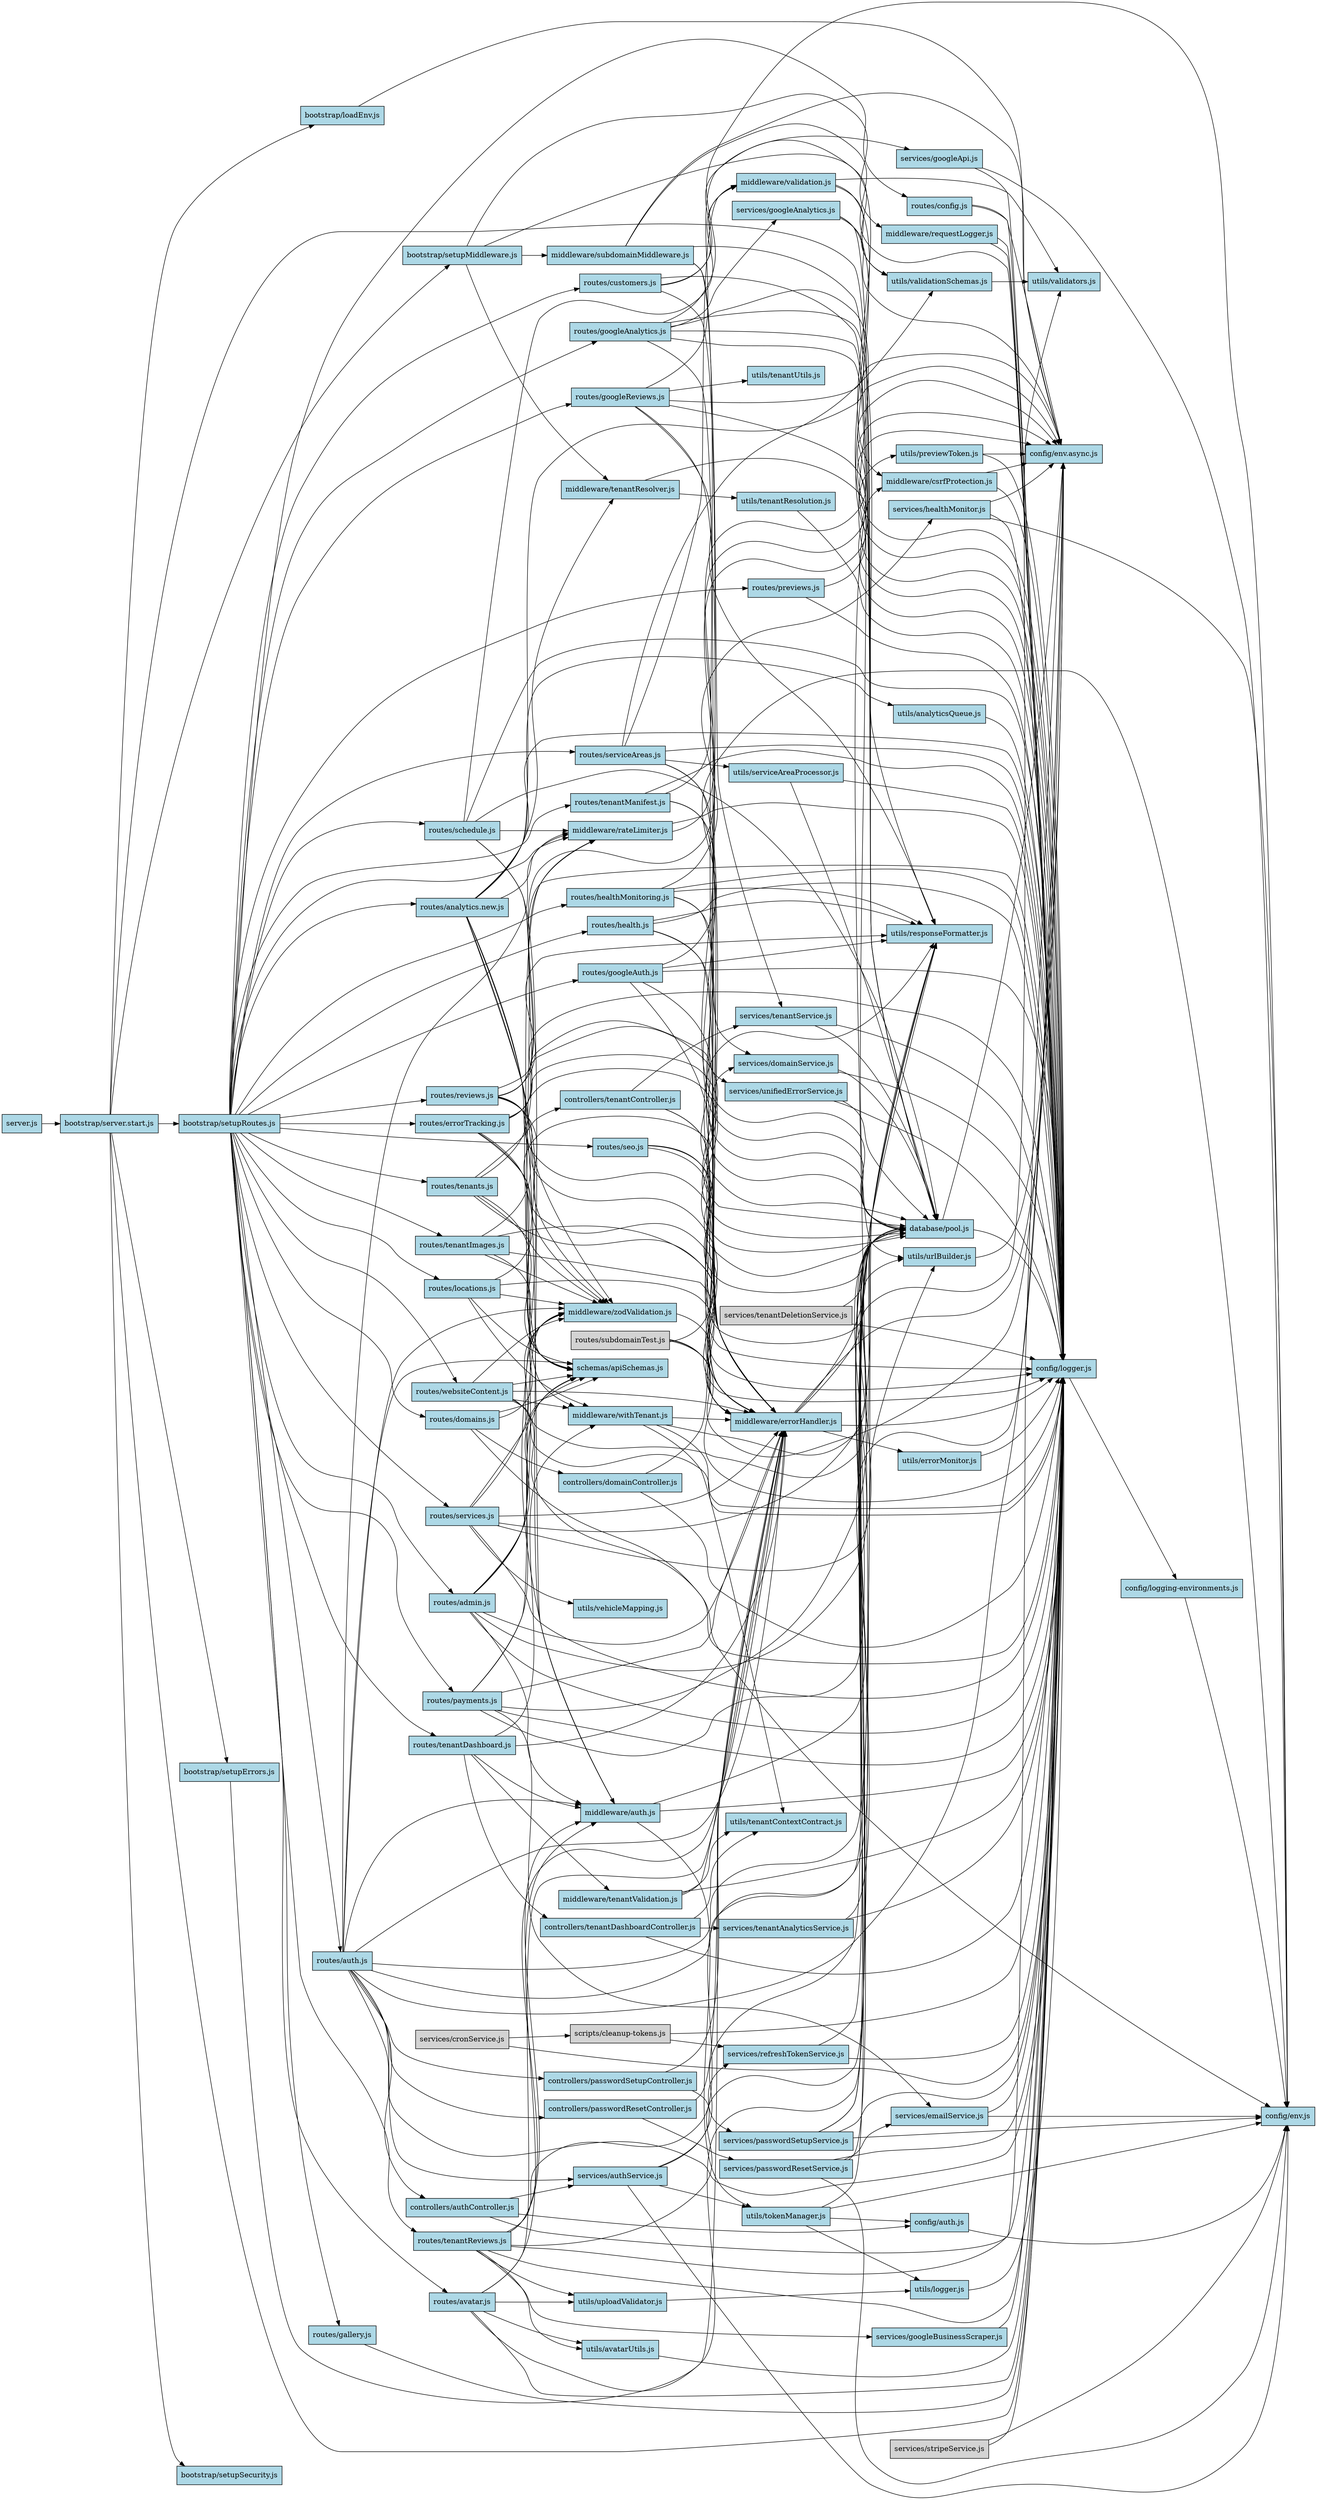 digraph BackendFlows {
  rankdir=LR;
  node [shape=box];

  bootstrap_loadEnv_js [label="bootstrap/loadEnv.js", fillcolor="lightblue", style="filled"];
  bootstrap_server_start_js [label="bootstrap/server.start.js", fillcolor="lightblue", style="filled"];
  bootstrap_setupErrors_js [label="bootstrap/setupErrors.js", fillcolor="lightblue", style="filled"];
  bootstrap_setupMiddleware_js [label="bootstrap/setupMiddleware.js", fillcolor="lightblue", style="filled"];
  bootstrap_setupRoutes_js [label="bootstrap/setupRoutes.js", fillcolor="lightblue", style="filled"];
  bootstrap_setupSecurity_js [label="bootstrap/setupSecurity.js", fillcolor="lightblue", style="filled"];
  config_auth_js [label="config/auth.js", fillcolor="lightblue", style="filled"];
  config_env_async_js [label="config/env.async.js", fillcolor="lightblue", style="filled"];
  config_env_js [label="config/env.js", fillcolor="lightblue", style="filled"];
  config_logger_js [label="config/logger.js", fillcolor="lightblue", style="filled"];
  config_logging_environments_js [label="config/logging-environments.js", fillcolor="lightblue", style="filled"];
  controllers_authController_js [label="controllers/authController.js", fillcolor="lightblue", style="filled"];
  controllers_domainController_js [label="controllers/domainController.js", fillcolor="lightblue", style="filled"];
  controllers_passwordResetController_js [label="controllers/passwordResetController.js", fillcolor="lightblue", style="filled"];
  controllers_passwordSetupController_js [label="controllers/passwordSetupController.js", fillcolor="lightblue", style="filled"];
  controllers_tenantController_js [label="controllers/tenantController.js", fillcolor="lightblue", style="filled"];
  controllers_tenantDashboardController_js [label="controllers/tenantDashboardController.js", fillcolor="lightblue", style="filled"];
  database_pool_js [label="database/pool.js", fillcolor="lightblue", style="filled"];
  middleware_auth_js [label="middleware/auth.js", fillcolor="lightblue", style="filled"];
  middleware_csrfProtection_js [label="middleware/csrfProtection.js", fillcolor="lightblue", style="filled"];
  middleware_errorHandler_js [label="middleware/errorHandler.js", fillcolor="lightblue", style="filled"];
  middleware_rateLimiter_js [label="middleware/rateLimiter.js", fillcolor="lightblue", style="filled"];
  middleware_requestLogger_js [label="middleware/requestLogger.js", fillcolor="lightblue", style="filled"];
  middleware_subdomainMiddleware_js [label="middleware/subdomainMiddleware.js", fillcolor="lightblue", style="filled"];
  middleware_tenantResolver_js [label="middleware/tenantResolver.js", fillcolor="lightblue", style="filled"];
  middleware_tenantValidation_js [label="middleware/tenantValidation.js", fillcolor="lightblue", style="filled"];
  middleware_validation_js [label="middleware/validation.js", fillcolor="lightblue", style="filled"];
  middleware_withTenant_js [label="middleware/withTenant.js", fillcolor="lightblue", style="filled"];
  middleware_zodValidation_js [label="middleware/zodValidation.js", fillcolor="lightblue", style="filled"];
  routes_admin_js [label="routes/admin.js", fillcolor="lightblue", style="filled"];
  routes_analytics_new_js [label="routes/analytics.new.js", fillcolor="lightblue", style="filled"];
  routes_auth_js [label="routes/auth.js", fillcolor="lightblue", style="filled"];
  routes_avatar_js [label="routes/avatar.js", fillcolor="lightblue", style="filled"];
  routes_config_js [label="routes/config.js", fillcolor="lightblue", style="filled"];
  routes_customers_js [label="routes/customers.js", fillcolor="lightblue", style="filled"];
  routes_domains_js [label="routes/domains.js", fillcolor="lightblue", style="filled"];
  routes_errorTracking_js [label="routes/errorTracking.js", fillcolor="lightblue", style="filled"];
  routes_gallery_js [label="routes/gallery.js", fillcolor="lightblue", style="filled"];
  routes_googleAnalytics_js [label="routes/googleAnalytics.js", fillcolor="lightblue", style="filled"];
  routes_googleAuth_js [label="routes/googleAuth.js", fillcolor="lightblue", style="filled"];
  routes_googleReviews_js [label="routes/googleReviews.js", fillcolor="lightblue", style="filled"];
  routes_health_js [label="routes/health.js", fillcolor="lightblue", style="filled"];
  routes_healthMonitoring_js [label="routes/healthMonitoring.js", fillcolor="lightblue", style="filled"];
  routes_locations_js [label="routes/locations.js", fillcolor="lightblue", style="filled"];
  routes_payments_js [label="routes/payments.js", fillcolor="lightblue", style="filled"];
  routes_previews_js [label="routes/previews.js", fillcolor="lightblue", style="filled"];
  routes_reviews_js [label="routes/reviews.js", fillcolor="lightblue", style="filled"];
  routes_schedule_js [label="routes/schedule.js", fillcolor="lightblue", style="filled"];
  routes_seo_js [label="routes/seo.js", fillcolor="lightblue", style="filled"];
  routes_serviceAreas_js [label="routes/serviceAreas.js", fillcolor="lightblue", style="filled"];
  routes_services_js [label="routes/services.js", fillcolor="lightblue", style="filled"];
  routes_subdomainTest_js [label="routes/subdomainTest.js", fillcolor="lightgray", style="filled"];
  routes_tenantDashboard_js [label="routes/tenantDashboard.js", fillcolor="lightblue", style="filled"];
  routes_tenantImages_js [label="routes/tenantImages.js", fillcolor="lightblue", style="filled"];
  routes_tenantManifest_js [label="routes/tenantManifest.js", fillcolor="lightblue", style="filled"];
  routes_tenantReviews_js [label="routes/tenantReviews.js", fillcolor="lightblue", style="filled"];
  routes_tenants_js [label="routes/tenants.js", fillcolor="lightblue", style="filled"];
  routes_websiteContent_js [label="routes/websiteContent.js", fillcolor="lightblue", style="filled"];
  schemas_apiSchemas_js [label="schemas/apiSchemas.js", fillcolor="lightblue", style="filled"];
  scripts_cleanup_tokens_js [label="scripts/cleanup-tokens.js", fillcolor="lightgray", style="filled"];
  server_js [label="server.js", fillcolor="lightblue", style="filled"];
  services_authService_js [label="services/authService.js", fillcolor="lightblue", style="filled"];
  services_cronService_js [label="services/cronService.js", fillcolor="lightgray", style="filled"];
  services_domainService_js [label="services/domainService.js", fillcolor="lightblue", style="filled"];
  services_emailService_js [label="services/emailService.js", fillcolor="lightblue", style="filled"];
  services_googleAnalytics_js [label="services/googleAnalytics.js", fillcolor="lightblue", style="filled"];
  services_googleApi_js [label="services/googleApi.js", fillcolor="lightblue", style="filled"];
  services_googleBusinessScraper_js [label="services/googleBusinessScraper.js", fillcolor="lightblue", style="filled"];
  services_healthMonitor_js [label="services/healthMonitor.js", fillcolor="lightblue", style="filled"];
  services_passwordResetService_js [label="services/passwordResetService.js", fillcolor="lightblue", style="filled"];
  services_passwordSetupService_js [label="services/passwordSetupService.js", fillcolor="lightblue", style="filled"];
  services_refreshTokenService_js [label="services/refreshTokenService.js", fillcolor="lightblue", style="filled"];
  services_stripeService_js [label="services/stripeService.js", fillcolor="lightgray", style="filled"];
  services_tenantAnalyticsService_js [label="services/tenantAnalyticsService.js", fillcolor="lightblue", style="filled"];
  services_tenantDeletionService_js [label="services/tenantDeletionService.js", fillcolor="lightgray", style="filled"];
  services_tenantService_js [label="services/tenantService.js", fillcolor="lightblue", style="filled"];
  services_unifiedErrorService_js [label="services/unifiedErrorService.js", fillcolor="lightblue", style="filled"];
  utils_analyticsQueue_js [label="utils/analyticsQueue.js", fillcolor="lightblue", style="filled"];
  utils_avatarUtils_js [label="utils/avatarUtils.js", fillcolor="lightblue", style="filled"];
  utils_errorMonitor_js [label="utils/errorMonitor.js", fillcolor="lightblue", style="filled"];
  utils_logger_js [label="utils/logger.js", fillcolor="lightblue", style="filled"];
  utils_previewToken_js [label="utils/previewToken.js", fillcolor="lightblue", style="filled"];
  utils_responseFormatter_js [label="utils/responseFormatter.js", fillcolor="lightblue", style="filled"];
  utils_serviceAreaProcessor_js [label="utils/serviceAreaProcessor.js", fillcolor="lightblue", style="filled"];
  utils_tenantContextContract_js [label="utils/tenantContextContract.js", fillcolor="lightblue", style="filled"];
  utils_tenantResolution_js [label="utils/tenantResolution.js", fillcolor="lightblue", style="filled"];
  utils_tenantUtils_js [label="utils/tenantUtils.js", fillcolor="lightblue", style="filled"];
  utils_tokenManager_js [label="utils/tokenManager.js", fillcolor="lightblue", style="filled"];
  utils_uploadValidator_js [label="utils/uploadValidator.js", fillcolor="lightblue", style="filled"];
  utils_urlBuilder_js [label="utils/urlBuilder.js", fillcolor="lightblue", style="filled"];
  utils_validationSchemas_js [label="utils/validationSchemas.js", fillcolor="lightblue", style="filled"];
  utils_validators_js [label="utils/validators.js", fillcolor="lightblue", style="filled"];
  utils_vehicleMapping_js [label="utils/vehicleMapping.js", fillcolor="lightblue", style="filled"];

  bootstrap_loadEnv_js -> config_env_async_js;
  bootstrap_server_start_js -> bootstrap_loadEnv_js;
  bootstrap_server_start_js -> bootstrap_setupSecurity_js;
  bootstrap_server_start_js -> bootstrap_setupMiddleware_js;
  bootstrap_server_start_js -> bootstrap_setupRoutes_js;
  bootstrap_server_start_js -> bootstrap_setupErrors_js;
  bootstrap_server_start_js -> config_logger_js;
  bootstrap_server_start_js -> database_pool_js;
  bootstrap_setupErrors_js -> middleware_errorHandler_js;
  bootstrap_setupMiddleware_js -> middleware_requestLogger_js;
  bootstrap_setupMiddleware_js -> middleware_tenantResolver_js;
  bootstrap_setupMiddleware_js -> middleware_subdomainMiddleware_js;
  bootstrap_setupMiddleware_js -> middleware_csrfProtection_js;
  bootstrap_setupRoutes_js -> middleware_rateLimiter_js;
  bootstrap_setupRoutes_js -> routes_health_js;
  bootstrap_setupRoutes_js -> routes_auth_js;
  bootstrap_setupRoutes_js -> routes_tenants_js;
  bootstrap_setupRoutes_js -> routes_domains_js;
  bootstrap_setupRoutes_js -> routes_services_js;
  bootstrap_setupRoutes_js -> routes_reviews_js;
  bootstrap_setupRoutes_js -> routes_gallery_js;
  bootstrap_setupRoutes_js -> routes_serviceAreas_js;
  bootstrap_setupRoutes_js -> routes_locations_js;
  bootstrap_setupRoutes_js -> routes_customers_js;
  bootstrap_setupRoutes_js -> routes_schedule_js;
  bootstrap_setupRoutes_js -> routes_payments_js;
  bootstrap_setupRoutes_js -> routes_analytics_new_js;
  bootstrap_setupRoutes_js -> routes_googleAnalytics_js;
  bootstrap_setupRoutes_js -> routes_googleReviews_js;
  bootstrap_setupRoutes_js -> routes_googleAuth_js;
  bootstrap_setupRoutes_js -> routes_seo_js;
  bootstrap_setupRoutes_js -> routes_config_js;
  bootstrap_setupRoutes_js -> routes_websiteContent_js;
  bootstrap_setupRoutes_js -> routes_admin_js;
  bootstrap_setupRoutes_js -> routes_tenantDashboard_js;
  bootstrap_setupRoutes_js -> routes_tenantReviews_js;
  bootstrap_setupRoutes_js -> routes_tenantImages_js;
  bootstrap_setupRoutes_js -> routes_tenantManifest_js;
  bootstrap_setupRoutes_js -> routes_avatar_js;
  bootstrap_setupRoutes_js -> routes_previews_js;
  bootstrap_setupRoutes_js -> routes_errorTracking_js;
  bootstrap_setupRoutes_js -> routes_healthMonitoring_js;
  config_auth_js -> config_env_js;
  config_logger_js -> config_logging_environments_js;
  config_logging_environments_js -> config_env_js;
  controllers_authController_js -> services_authService_js;
  controllers_authController_js -> config_auth_js;
  controllers_authController_js -> config_logger_js;
  controllers_domainController_js -> services_domainService_js;
  controllers_domainController_js -> config_logger_js;
  controllers_passwordResetController_js -> services_passwordResetService_js;
  controllers_passwordResetController_js -> middleware_errorHandler_js;
  controllers_passwordSetupController_js -> services_passwordSetupService_js;
  controllers_passwordSetupController_js -> middleware_errorHandler_js;
  controllers_tenantController_js -> services_tenantService_js;
  controllers_tenantController_js -> config_logger_js;
  controllers_tenantController_js -> utils_urlBuilder_js;
  controllers_tenantDashboardController_js -> services_tenantAnalyticsService_js;
  controllers_tenantDashboardController_js -> utils_tenantContextContract_js;
  controllers_tenantDashboardController_js -> config_logger_js;
  database_pool_js -> config_logger_js;
  database_pool_js -> config_env_async_js;
  middleware_auth_js -> utils_tokenManager_js;
  middleware_auth_js -> config_logger_js;
  middleware_auth_js -> config_env_async_js;
  middleware_csrfProtection_js -> config_logger_js;
  middleware_csrfProtection_js -> config_env_async_js;
  middleware_errorHandler_js -> config_logger_js;
  middleware_errorHandler_js -> utils_validators_js;
  middleware_errorHandler_js -> utils_errorMonitor_js;
  middleware_errorHandler_js -> utils_responseFormatter_js;
  middleware_errorHandler_js -> config_env_async_js;
  middleware_rateLimiter_js -> config_logger_js;
  middleware_rateLimiter_js -> config_env_async_js;
  middleware_requestLogger_js -> config_logger_js;
  middleware_requestLogger_js -> config_logger_js;
  middleware_subdomainMiddleware_js -> services_tenantService_js;
  middleware_subdomainMiddleware_js -> services_domainService_js;
  middleware_subdomainMiddleware_js -> database_pool_js;
  middleware_subdomainMiddleware_js -> config_logger_js;
  middleware_subdomainMiddleware_js -> config_env_async_js;
  middleware_tenantResolver_js -> config_logger_js;
  middleware_tenantResolver_js -> utils_tenantResolution_js;
  middleware_tenantValidation_js -> utils_tenantContextContract_js;
  middleware_tenantValidation_js -> middleware_errorHandler_js;
  middleware_tenantValidation_js -> config_logger_js;
  middleware_validation_js -> utils_validators_js;
  middleware_validation_js -> config_logger_js;
  middleware_validation_js -> utils_validationSchemas_js;
  middleware_withTenant_js -> database_pool_js;
  middleware_withTenant_js -> middleware_errorHandler_js;
  middleware_withTenant_js -> config_logger_js;
  middleware_withTenant_js -> utils_tenantContextContract_js;
  middleware_zodValidation_js -> middleware_errorHandler_js;
  routes_admin_js -> database_pool_js;
  routes_admin_js -> middleware_auth_js;
  routes_admin_js -> middleware_zodValidation_js;
  routes_admin_js -> schemas_apiSchemas_js;
  routes_admin_js -> middleware_errorHandler_js;
  routes_admin_js -> config_logger_js;
  routes_admin_js -> middleware_rateLimiter_js;
  routes_analytics_new_js -> middleware_errorHandler_js;
  routes_analytics_new_js -> middleware_auth_js;
  routes_analytics_new_js -> config_logger_js;
  routes_analytics_new_js -> middleware_zodValidation_js;
  routes_analytics_new_js -> schemas_apiSchemas_js;
  routes_analytics_new_js -> middleware_rateLimiter_js;
  routes_analytics_new_js -> middleware_tenantResolver_js;
  routes_analytics_new_js -> utils_analyticsQueue_js;
  routes_analytics_new_js -> config_env_async_js;
  routes_auth_js -> middleware_auth_js;
  routes_auth_js -> middleware_zodValidation_js;
  routes_auth_js -> schemas_apiSchemas_js;
  routes_auth_js -> middleware_errorHandler_js;
  routes_auth_js -> middleware_rateLimiter_js;
  routes_auth_js -> middleware_csrfProtection_js;
  routes_auth_js -> controllers_authController_js;
  routes_auth_js -> controllers_passwordResetController_js;
  routes_auth_js -> controllers_passwordSetupController_js;
  routes_auth_js -> database_pool_js;
  routes_auth_js -> services_authService_js;
  routes_auth_js -> config_logger_js;
  routes_auth_js -> config_env_async_js;
  routes_avatar_js -> middleware_auth_js;
  routes_avatar_js -> utils_avatarUtils_js;
  routes_avatar_js -> middleware_errorHandler_js;
  routes_avatar_js -> utils_uploadValidator_js;
  routes_avatar_js -> config_logger_js;
  routes_avatar_js -> database_pool_js;
  routes_config_js -> config_logger_js;
  routes_config_js -> config_env_async_js;
  routes_customers_js -> database_pool_js;
  routes_customers_js -> middleware_validation_js;
  routes_customers_js -> utils_validationSchemas_js;
  routes_customers_js -> middleware_errorHandler_js;
  routes_domains_js -> controllers_domainController_js;
  routes_domains_js -> config_logger_js;
  routes_domains_js -> middleware_zodValidation_js;
  routes_domains_js -> schemas_apiSchemas_js;
  routes_errorTracking_js -> services_unifiedErrorService_js;
  routes_errorTracking_js -> middleware_errorHandler_js;
  routes_errorTracking_js -> config_logger_js;
  routes_errorTracking_js -> database_pool_js;
  routes_errorTracking_js -> middleware_zodValidation_js;
  routes_errorTracking_js -> schemas_apiSchemas_js;
  routes_gallery_js -> config_logger_js;
  routes_googleAnalytics_js -> middleware_errorHandler_js;
  routes_googleAnalytics_js -> config_logger_js;
  routes_googleAnalytics_js -> database_pool_js;
  routes_googleAnalytics_js -> config_env_js;
  routes_googleAnalytics_js -> services_googleAnalytics_js;
  routes_googleAnalytics_js -> utils_responseFormatter_js;
  routes_googleAnalytics_js -> utils_urlBuilder_js;
  routes_googleAuth_js -> database_pool_js;
  routes_googleAuth_js -> config_env_js;
  routes_googleAuth_js -> middleware_errorHandler_js;
  routes_googleAuth_js -> config_logger_js;
  routes_googleAuth_js -> utils_responseFormatter_js;
  routes_googleReviews_js -> services_googleApi_js;
  routes_googleReviews_js -> utils_tenantUtils_js;
  routes_googleReviews_js -> config_logger_js;
  routes_googleReviews_js -> middleware_errorHandler_js;
  routes_googleReviews_js -> utils_responseFormatter_js;
  routes_googleReviews_js -> config_env_async_js;
  routes_health_js -> middleware_errorHandler_js;
  routes_health_js -> database_pool_js;
  routes_health_js -> config_logger_js;
  routes_health_js -> utils_responseFormatter_js;
  routes_healthMonitoring_js -> database_pool_js;
  routes_healthMonitoring_js -> middleware_errorHandler_js;
  routes_healthMonitoring_js -> config_logger_js;
  routes_healthMonitoring_js -> services_healthMonitor_js;
  routes_healthMonitoring_js -> utils_responseFormatter_js;
  routes_locations_js -> database_pool_js;
  routes_locations_js -> middleware_withTenant_js;
  routes_locations_js -> middleware_zodValidation_js;
  routes_locations_js -> schemas_apiSchemas_js;
  routes_locations_js -> middleware_errorHandler_js;
  routes_payments_js -> database_pool_js;
  routes_payments_js -> services_emailService_js;
  routes_payments_js -> config_logger_js;
  routes_payments_js -> utils_responseFormatter_js;
  routes_payments_js -> middleware_zodValidation_js;
  routes_payments_js -> schemas_apiSchemas_js;
  routes_payments_js -> middleware_errorHandler_js;
  routes_previews_js -> utils_previewToken_js;
  routes_previews_js -> config_logger_js;
  routes_reviews_js -> database_pool_js;
  routes_reviews_js -> middleware_auth_js;
  routes_reviews_js -> config_logger_js;
  routes_reviews_js -> middleware_errorHandler_js;
  routes_reviews_js -> utils_responseFormatter_js;
  routes_reviews_js -> middleware_zodValidation_js;
  routes_reviews_js -> schemas_apiSchemas_js;
  routes_reviews_js -> config_env_async_js;
  routes_schedule_js -> database_pool_js;
  routes_schedule_js -> config_logger_js;
  routes_schedule_js -> middleware_auth_js;
  routes_schedule_js -> middleware_withTenant_js;
  routes_schedule_js -> middleware_validation_js;
  routes_schedule_js -> middleware_rateLimiter_js;
  routes_seo_js -> config_logger_js;
  routes_seo_js -> middleware_errorHandler_js;
  routes_seo_js -> database_pool_js;
  routes_serviceAreas_js -> config_logger_js;
  routes_serviceAreas_js -> middleware_errorHandler_js;
  routes_serviceAreas_js -> utils_serviceAreaProcessor_js;
  routes_serviceAreas_js -> database_pool_js;
  routes_serviceAreas_js -> utils_validationSchemas_js;
  routes_serviceAreas_js -> middleware_validation_js;
  routes_services_js -> database_pool_js;
  routes_services_js -> config_logger_js;
  routes_services_js -> middleware_errorHandler_js;
  routes_services_js -> utils_vehicleMapping_js;
  routes_services_js -> utils_responseFormatter_js;
  routes_services_js -> middleware_zodValidation_js;
  routes_services_js -> schemas_apiSchemas_js;
  routes_subdomainTest_js -> config_logger_js;
  routes_subdomainTest_js -> middleware_errorHandler_js;
  routes_subdomainTest_js -> utils_responseFormatter_js;
  routes_subdomainTest_js -> config_env_async_js;
  routes_tenantDashboard_js -> middleware_auth_js;
  routes_tenantDashboard_js -> middleware_withTenant_js;
  routes_tenantDashboard_js -> middleware_tenantValidation_js;
  routes_tenantDashboard_js -> controllers_tenantDashboardController_js;
  routes_tenantDashboard_js -> middleware_errorHandler_js;
  routes_tenantImages_js -> middleware_errorHandler_js;
  routes_tenantImages_js -> database_pool_js;
  routes_tenantImages_js -> config_logger_js;
  routes_tenantImages_js -> middleware_zodValidation_js;
  routes_tenantImages_js -> schemas_apiSchemas_js;
  routes_tenantManifest_js -> config_logger_js;
  routes_tenantManifest_js -> database_pool_js;
  routes_tenantManifest_js -> middleware_errorHandler_js;
  routes_tenantManifest_js -> config_env_async_js;
  routes_tenantReviews_js -> services_googleBusinessScraper_js;
  routes_tenantReviews_js -> config_logger_js;
  routes_tenantReviews_js -> middleware_auth_js;
  routes_tenantReviews_js -> utils_avatarUtils_js;
  routes_tenantReviews_js -> database_pool_js;
  routes_tenantReviews_js -> middleware_errorHandler_js;
  routes_tenantReviews_js -> utils_uploadValidator_js;
  routes_tenantReviews_js -> utils_responseFormatter_js;
  routes_tenantReviews_js -> config_env_async_js;
  routes_tenants_js -> middleware_errorHandler_js;
  routes_tenants_js -> middleware_zodValidation_js;
  routes_tenants_js -> schemas_apiSchemas_js;
  routes_tenants_js -> middleware_rateLimiter_js;
  routes_tenants_js -> controllers_tenantController_js;
  routes_websiteContent_js -> database_pool_js;
  routes_websiteContent_js -> middleware_withTenant_js;
  routes_websiteContent_js -> config_env_js;
  routes_websiteContent_js -> middleware_errorHandler_js;
  routes_websiteContent_js -> config_logger_js;
  routes_websiteContent_js -> middleware_zodValidation_js;
  routes_websiteContent_js -> schemas_apiSchemas_js;
  scripts_cleanup_tokens_js -> services_refreshTokenService_js;
  scripts_cleanup_tokens_js -> config_logger_js;
  server_js -> bootstrap_server_start_js;
  services_authService_js -> database_pool_js;
  services_authService_js -> utils_tokenManager_js;
  services_authService_js -> services_refreshTokenService_js;
  services_authService_js -> config_env_js;
  services_cronService_js -> scripts_cleanup_tokens_js;
  services_cronService_js -> config_logger_js;
  services_domainService_js -> database_pool_js;
  services_domainService_js -> config_logger_js;
  services_emailService_js -> config_env_js;
  services_emailService_js -> config_logger_js;
  services_googleAnalytics_js -> database_pool_js;
  services_googleAnalytics_js -> config_logger_js;
  services_googleAnalytics_js -> config_env_async_js;
  services_googleApi_js -> config_env_js;
  services_googleApi_js -> config_logger_js;
  services_googleBusinessScraper_js -> config_logger_js;
  services_healthMonitor_js -> config_logger_js;
  services_healthMonitor_js -> config_env_js;
  services_healthMonitor_js -> config_env_async_js;
  services_passwordResetService_js -> database_pool_js;
  services_passwordResetService_js -> config_env_js;
  services_passwordResetService_js -> services_emailService_js;
  services_passwordResetService_js -> config_logger_js;
  services_passwordSetupService_js -> database_pool_js;
  services_passwordSetupService_js -> config_env_js;
  services_passwordSetupService_js -> config_logger_js;
  services_passwordSetupService_js -> utils_urlBuilder_js;
  services_refreshTokenService_js -> database_pool_js;
  services_refreshTokenService_js -> config_logger_js;
  services_stripeService_js -> config_logger_js;
  services_stripeService_js -> config_env_js;
  services_tenantAnalyticsService_js -> database_pool_js;
  services_tenantAnalyticsService_js -> config_logger_js;
  services_tenantDeletionService_js -> database_pool_js;
  services_tenantDeletionService_js -> config_logger_js;
  services_tenantService_js -> database_pool_js;
  services_tenantService_js -> config_logger_js;
  services_unifiedErrorService_js -> config_logger_js;
  services_unifiedErrorService_js -> database_pool_js;
  utils_analyticsQueue_js -> config_logger_js;
  utils_avatarUtils_js -> config_logger_js;
  utils_errorMonitor_js -> config_logger_js;
  utils_logger_js -> config_logger_js;
  utils_previewToken_js -> config_logger_js;
  utils_previewToken_js -> config_env_async_js;
  utils_serviceAreaProcessor_js -> database_pool_js;
  utils_serviceAreaProcessor_js -> config_logger_js;
  utils_tenantResolution_js -> config_logger_js;
  utils_tokenManager_js -> utils_logger_js;
  utils_tokenManager_js -> config_env_js;
  utils_tokenManager_js -> database_pool_js;
  utils_tokenManager_js -> config_auth_js;
  utils_uploadValidator_js -> utils_logger_js;
  utils_urlBuilder_js -> config_env_async_js;
  utils_validationSchemas_js -> utils_validators_js;
}